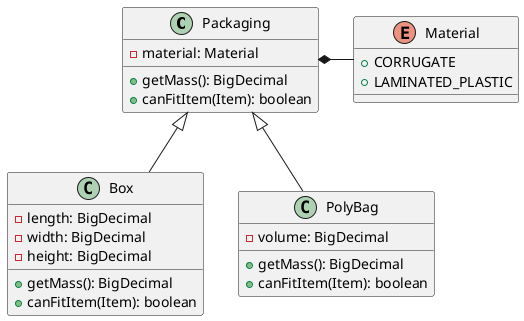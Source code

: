 @startuml
class Packaging {
  -material: Material
  +getMass(): BigDecimal
  +canFitItem(Item): boolean
}
class Box {
  -length: BigDecimal
  -width: BigDecimal
  -height: BigDecimal
  +getMass(): BigDecimal
  +canFitItem(Item): boolean
}
class PolyBag {
  -volume: BigDecimal
  +getMass(): BigDecimal
  +canFitItem(Item): boolean
}
enum Material {
  + CORRUGATE
  + LAMINATED_PLASTIC
}


Packaging <|-- Box
Packaging <|-- PolyBag
Packaging *- Material

@enduml